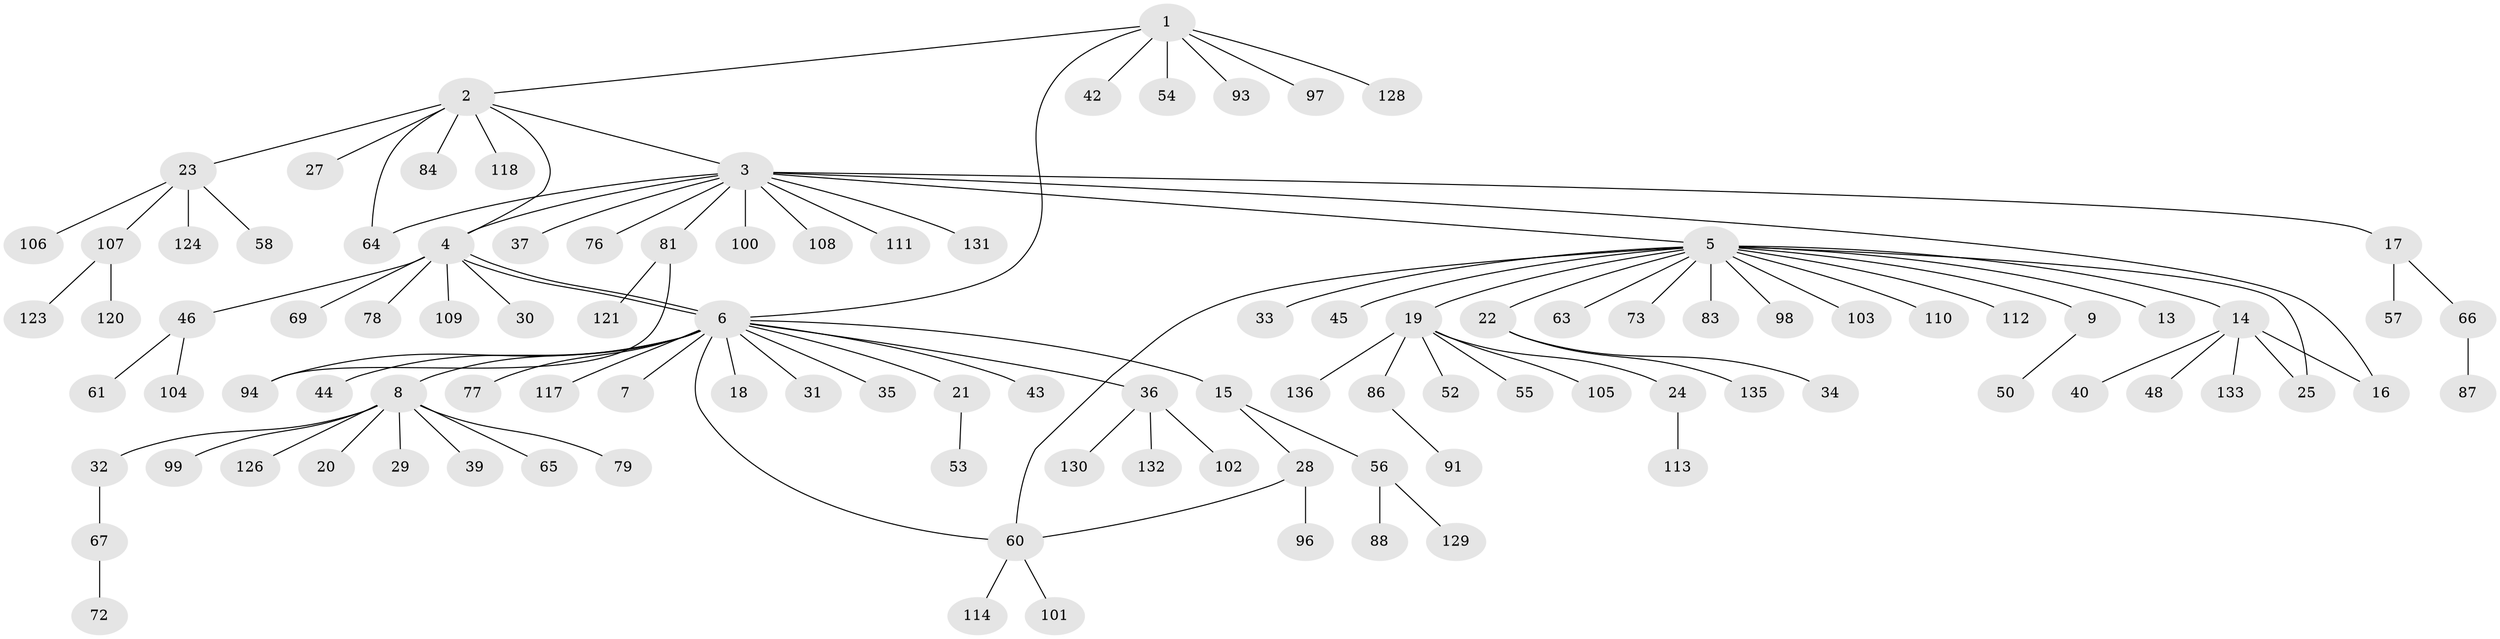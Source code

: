 // Generated by graph-tools (version 1.1) at 2025/52/02/27/25 19:52:00]
// undirected, 106 vertices, 114 edges
graph export_dot {
graph [start="1"]
  node [color=gray90,style=filled];
  1 [super="+115"];
  2 [super="+47"];
  3 [super="+12"];
  4 [super="+51"];
  5 [super="+11"];
  6 [super="+10"];
  7 [super="+116"];
  8 [super="+41"];
  9;
  13;
  14 [super="+89"];
  15 [super="+80"];
  16 [super="+122"];
  17 [super="+75"];
  18;
  19 [super="+26"];
  20;
  21 [super="+49"];
  22 [super="+134"];
  23 [super="+38"];
  24 [super="+119"];
  25 [super="+71"];
  27;
  28 [super="+59"];
  29 [super="+127"];
  30;
  31 [super="+68"];
  32;
  33;
  34;
  35;
  36 [super="+74"];
  37;
  39;
  40;
  42;
  43;
  44;
  45;
  46;
  48 [super="+70"];
  50 [super="+82"];
  52;
  53;
  54;
  55 [super="+85"];
  56;
  57;
  58;
  60 [super="+62"];
  61;
  63;
  64;
  65;
  66;
  67 [super="+95"];
  69;
  72 [super="+92"];
  73;
  76;
  77;
  78;
  79;
  81 [super="+90"];
  83;
  84;
  86;
  87 [super="+125"];
  88;
  91;
  93;
  94;
  96;
  97;
  98;
  99;
  100;
  101;
  102;
  103;
  104;
  105;
  106;
  107;
  108;
  109;
  110;
  111;
  112;
  113;
  114;
  117;
  118;
  120;
  121;
  123;
  124;
  126;
  128;
  129;
  130;
  131;
  132;
  133;
  135;
  136;
  1 -- 2;
  1 -- 6;
  1 -- 42;
  1 -- 54;
  1 -- 93;
  1 -- 97;
  1 -- 128;
  2 -- 3;
  2 -- 4;
  2 -- 23;
  2 -- 27;
  2 -- 118;
  2 -- 64;
  2 -- 84;
  3 -- 4;
  3 -- 5;
  3 -- 16;
  3 -- 37;
  3 -- 64;
  3 -- 100;
  3 -- 108;
  3 -- 111;
  3 -- 131;
  3 -- 81;
  3 -- 76;
  3 -- 17;
  4 -- 6;
  4 -- 6;
  4 -- 30;
  4 -- 46;
  4 -- 69;
  4 -- 78;
  4 -- 109;
  5 -- 9;
  5 -- 13;
  5 -- 63;
  5 -- 73;
  5 -- 110;
  5 -- 33;
  5 -- 98;
  5 -- 103;
  5 -- 45;
  5 -- 14;
  5 -- 112;
  5 -- 19;
  5 -- 83;
  5 -- 22;
  5 -- 25;
  5 -- 60;
  6 -- 7;
  6 -- 8;
  6 -- 15;
  6 -- 18;
  6 -- 31;
  6 -- 35;
  6 -- 36;
  6 -- 44;
  6 -- 77;
  6 -- 94;
  6 -- 117;
  6 -- 43;
  6 -- 21;
  6 -- 60;
  8 -- 20;
  8 -- 29;
  8 -- 32;
  8 -- 39;
  8 -- 65;
  8 -- 79;
  8 -- 126;
  8 -- 99;
  9 -- 50;
  14 -- 25;
  14 -- 40;
  14 -- 48;
  14 -- 133;
  14 -- 16;
  15 -- 28;
  15 -- 56;
  17 -- 57;
  17 -- 66;
  19 -- 24;
  19 -- 52;
  19 -- 86;
  19 -- 105;
  19 -- 136;
  19 -- 55;
  21 -- 53;
  22 -- 34;
  22 -- 135;
  23 -- 58;
  23 -- 106;
  23 -- 107;
  23 -- 124;
  24 -- 113;
  28 -- 60;
  28 -- 96;
  32 -- 67;
  36 -- 102;
  36 -- 130;
  36 -- 132;
  46 -- 61;
  46 -- 104;
  56 -- 88;
  56 -- 129;
  60 -- 101;
  60 -- 114;
  66 -- 87;
  67 -- 72;
  81 -- 94;
  81 -- 121;
  86 -- 91;
  107 -- 120;
  107 -- 123;
}
